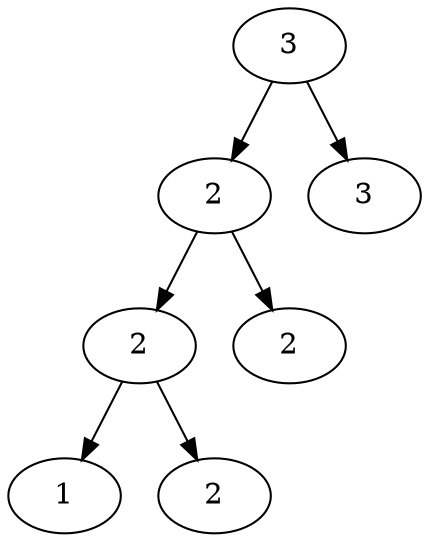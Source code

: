 digraph G {
    3 -> 2;
    l3 [label=3];
    3 -> l3;
    b1 [label=2];
    2 -> b1;
    l2 [label=2];
    2 -> l2;
    b1 -> 1;
    l2a [label=2];
    b1 -> l2a;
}
